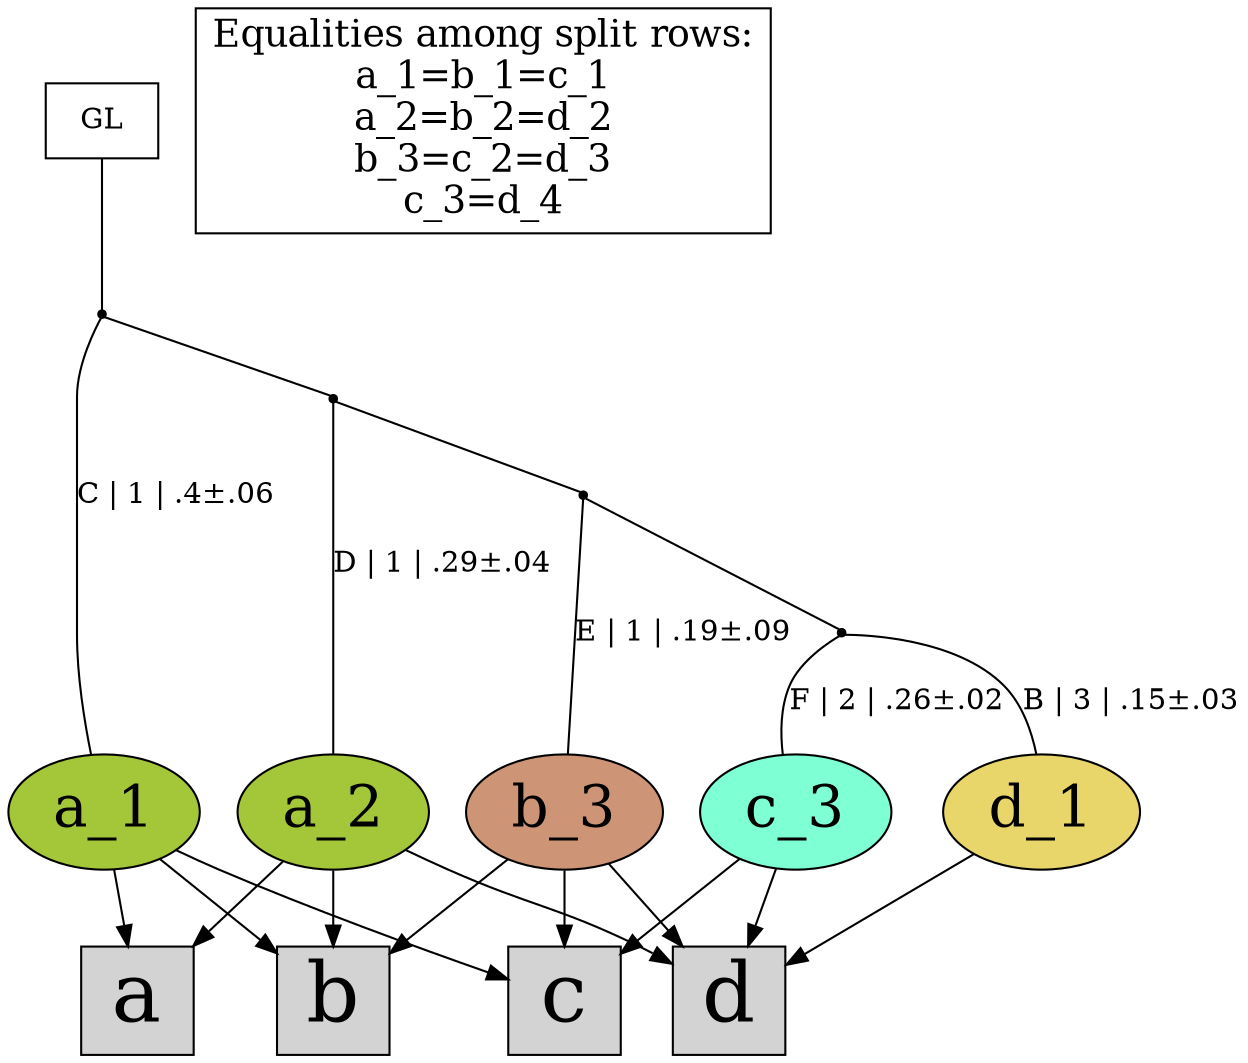 digraph {
rowa[label="a",shape=box,style=filled,fontsize=40];
rowb[label="b",shape=box,style=filled,fontsize=40];
rowc[label="c",shape=box,style=filled,fontsize=40];
rowd[label="d",shape=box,style=filled,fontsize=40];
a_1[label="a_1",shape=oval,style=filled,fontsize=28,fillcolor="#a4c639"];
a_2[label="a_2",shape=oval,style=filled,fontsize=28,fillcolor="#a4c639"];
b_3[label="b_3",shape=oval,style=filled,fontsize=28,fillcolor="#cd9575"];
c_3[label="c_3",shape=oval,style=filled,fontsize=28,fillcolor="#7fffd4"];
d_1[label="d_1",shape=oval,style=filled,fontsize=28,fillcolor="#e9d66b"];
a_1 -> rowa[arrowhead="normal"];
a_2 -> rowa[arrowhead="normal"];
a_1 -> rowb[arrowhead="normal"];
a_2 -> rowb[arrowhead="normal"];
b_3 -> rowb[arrowhead="normal"];
a_1 -> rowc[arrowhead="normal"];
b_3 -> rowc[arrowhead="normal"];
c_3 -> rowc[arrowhead="normal"];
d_1 -> rowd[arrowhead="normal"];
a_2 -> rowd[arrowhead="normal"];
b_3 -> rowd[arrowhead="normal"];
c_3 -> rowd[arrowhead="normal"];
{rank = same;a_1;a_2;b_3;c_3;d_1;}
legend[label="Equalities among split rows:
a_1=b_1=c_1
a_2=b_2=d_2
b_3=c_2=d_3
c_3=d_4
",shape=box,fontsize=18];
Int1[shape=point,style=filled,fillcolor=black,label=""];
Int1 -> c_3[arrowhead=none, label="F | 2 | .26±.02"];
Int1 -> d_1[arrowhead=none, label="B | 3 | .15±.03"];
Int2[shape=point,style=filled,fillcolor=black,label=""];
Int2 -> b_3[arrowhead=none, label="E | 1 | .19±.09"];
Int2 -> Int1[arrowhead=none, label=""];
Int3[shape=point,style=filled,fillcolor=black,label=""];
Int3 -> a_2[arrowhead=none, label="D | 1 | .29±.04"];
Int3 -> Int2[arrowhead=none, label=""];
Int4[shape=point,style=filled,fillcolor=black,label=""];
Int4 -> a_1[arrowhead=none, label="C | 1 | .4±.06"];
Int4 -> Int3[arrowhead=none, label=""];
GL[label="GL",shape=box,style=filled,fillcolor=white];
GL -> Int4[arrowhead=none, label=""];
}